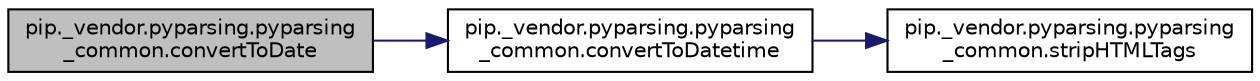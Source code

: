 digraph "pip._vendor.pyparsing.pyparsing_common.convertToDate"
{
 // LATEX_PDF_SIZE
  edge [fontname="Helvetica",fontsize="10",labelfontname="Helvetica",labelfontsize="10"];
  node [fontname="Helvetica",fontsize="10",shape=record];
  rankdir="LR";
  Node1 [label="pip._vendor.pyparsing.pyparsing\l_common.convertToDate",height=0.2,width=0.4,color="black", fillcolor="grey75", style="filled", fontcolor="black",tooltip=" "];
  Node1 -> Node2 [color="midnightblue",fontsize="10",style="solid",fontname="Helvetica"];
  Node2 [label="pip._vendor.pyparsing.pyparsing\l_common.convertToDatetime",height=0.2,width=0.4,color="black", fillcolor="white", style="filled",URL="$d7/d53/classpip_1_1__vendor_1_1pyparsing_1_1pyparsing__common.html#a63ddf1630dca0a46873eaee404d0264e",tooltip=" "];
  Node2 -> Node3 [color="midnightblue",fontsize="10",style="solid",fontname="Helvetica"];
  Node3 [label="pip._vendor.pyparsing.pyparsing\l_common.stripHTMLTags",height=0.2,width=0.4,color="black", fillcolor="white", style="filled",URL="$d7/d53/classpip_1_1__vendor_1_1pyparsing_1_1pyparsing__common.html#addd017ae430585480cddba7df09fcbed",tooltip=" "];
}
